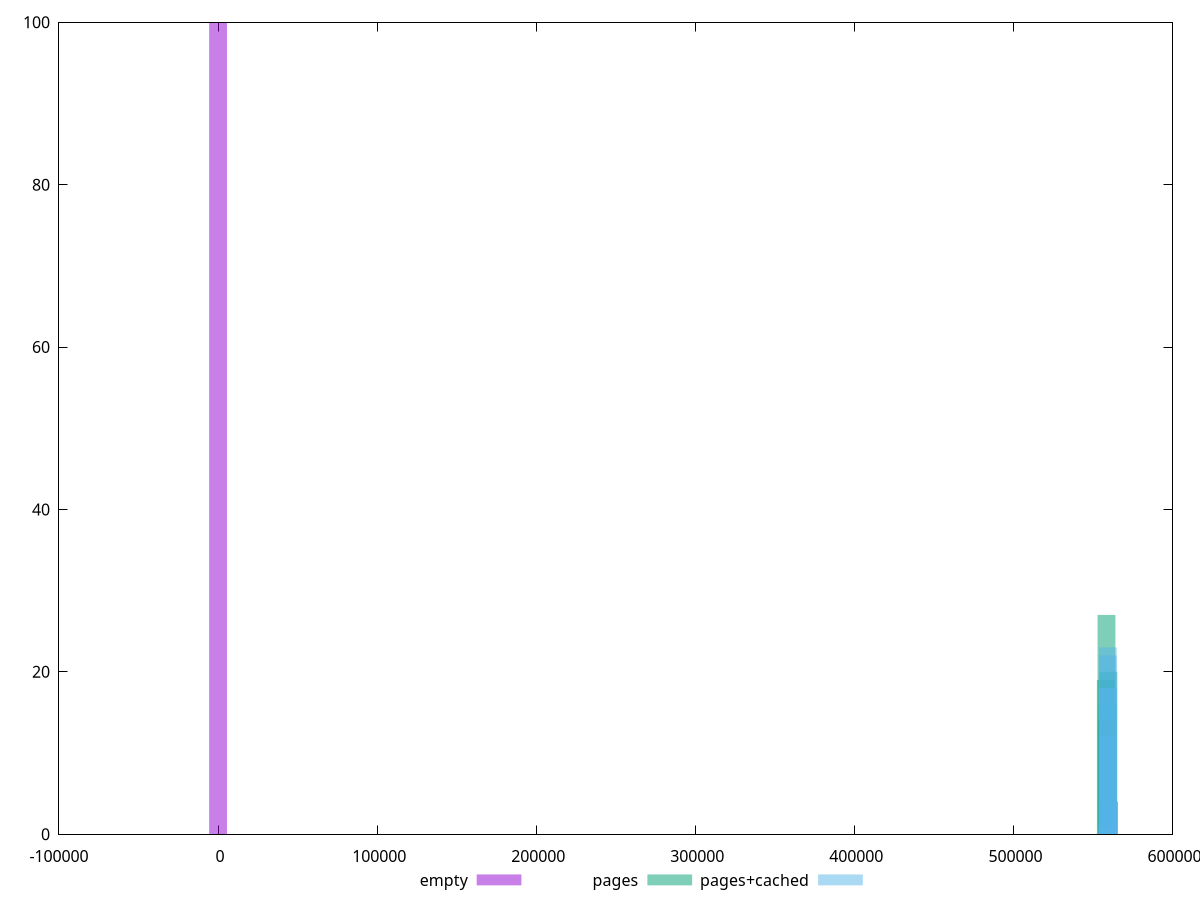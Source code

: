$_empty <<EOF
0 100
EOF
$_pages <<EOF
559302.4723163728 16
559710.7222961658 20
560118.9722759587 4
558077.7223769939 19
558485.9723567868 27
558894.2223365798 14
EOF
$_pagesCached <<EOF
559089.7485784357 1
559328.3779372656 18
559309.5387773579 22
559315.8184973272 18
559322.0982172963 23
559334.6576572347 4
559303.2590573888 12
559340.937377204 1
559347.2170971732 1
EOF
set key outside below
set terminal pngcairo
set output "report_00006_2020-11-02T20-21-41.718Z/uses-long-cache-ttl/uses-long-cache-ttl_empty_pages_pages+cached+hist.png"
set boxwidth 11202.379445519175
set style fill transparent solid 0.5 noborder
set yrange [0:100]
plot $_empty title "empty" with boxes ,$_pages title "pages" with boxes ,$_pagesCached title "pages+cached" with boxes ,